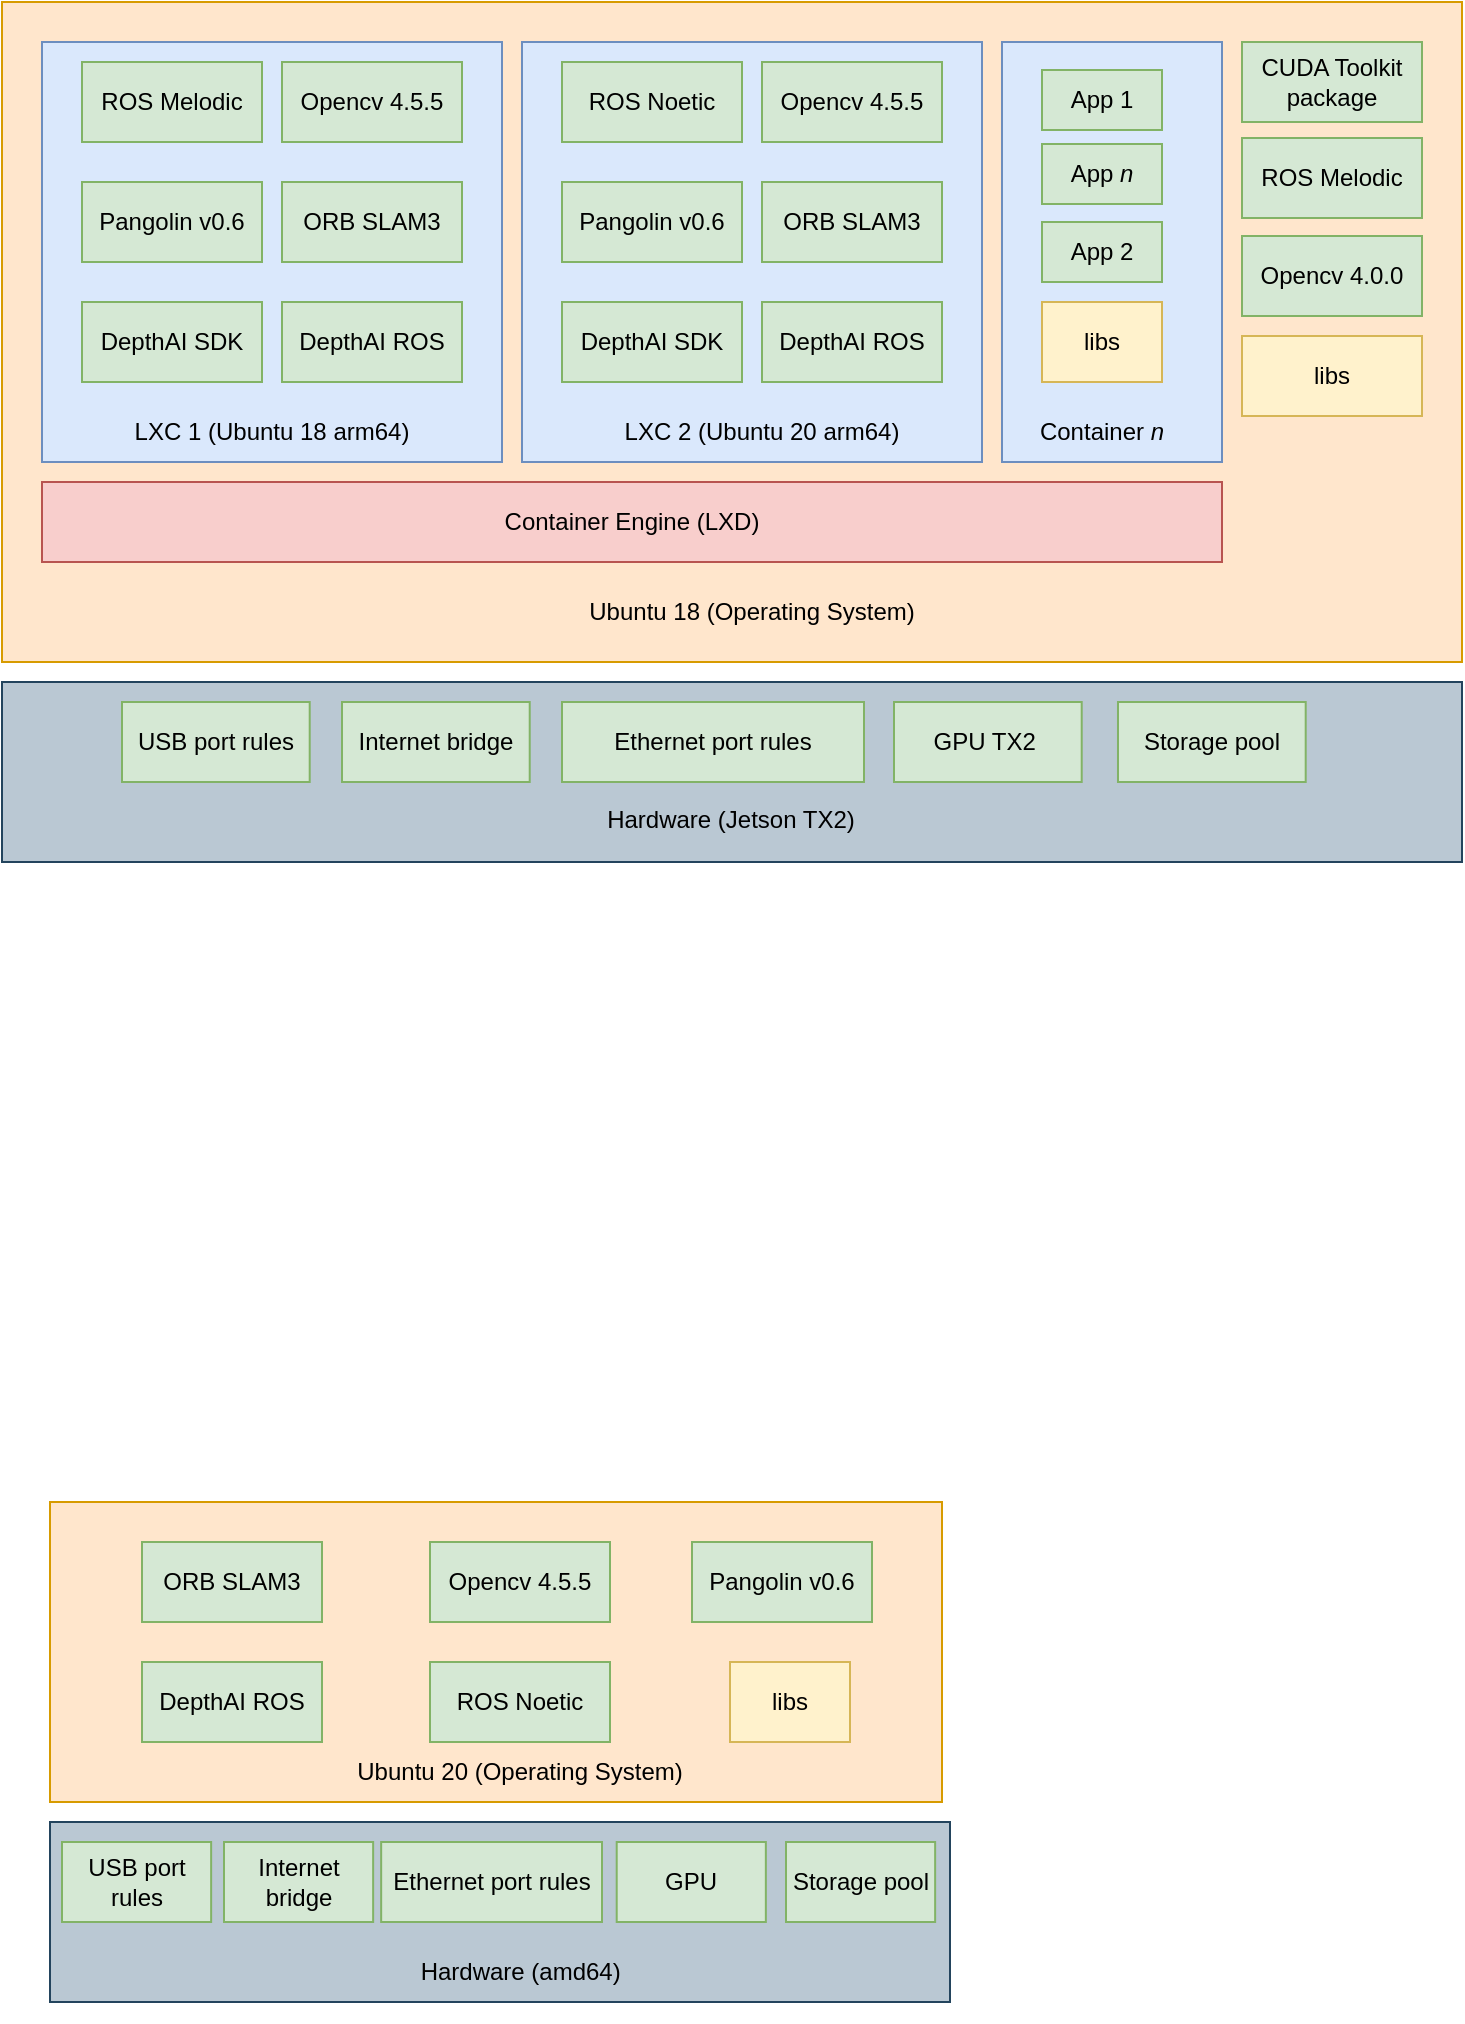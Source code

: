 <mxfile version="21.2.3" type="github">
  <diagram name="Page-1" id="GR2TPCHIKVuN_qiPYWpH">
    <mxGraphModel dx="1032" dy="458" grid="1" gridSize="10" guides="1" tooltips="1" connect="1" arrows="1" fold="1" page="1" pageScale="1" pageWidth="850" pageHeight="1100" math="0" shadow="0">
      <root>
        <mxCell id="0" />
        <mxCell id="1" parent="0" />
        <mxCell id="ngOXgIbpAtXpA_VrTNVO-2" value="" style="rounded=0;whiteSpace=wrap;html=1;fillColor=#ffe6cc;strokeColor=#d79b00;" parent="1" vertex="1">
          <mxGeometry x="20" y="80" width="730" height="330" as="geometry" />
        </mxCell>
        <mxCell id="ngOXgIbpAtXpA_VrTNVO-15" value="Ubuntu 18 (Operating System)" style="text;html=1;strokeColor=none;fillColor=none;align=center;verticalAlign=middle;whiteSpace=wrap;rounded=0;" parent="1" vertex="1">
          <mxGeometry x="290" y="370" width="210" height="30" as="geometry" />
        </mxCell>
        <mxCell id="ngOXgIbpAtXpA_VrTNVO-26" value="Opencv 4.0.0" style="rounded=0;whiteSpace=wrap;html=1;fillColor=#d5e8d4;strokeColor=#82b366;" parent="1" vertex="1">
          <mxGeometry x="640" y="197" width="90" height="40" as="geometry" />
        </mxCell>
        <mxCell id="ngOXgIbpAtXpA_VrTNVO-27" value="ROS Melodic" style="rounded=0;whiteSpace=wrap;html=1;fillColor=#d5e8d4;strokeColor=#82b366;" parent="1" vertex="1">
          <mxGeometry x="640" y="148" width="90" height="40" as="geometry" />
        </mxCell>
        <mxCell id="ngOXgIbpAtXpA_VrTNVO-28" value="" style="group" parent="1" vertex="1" connectable="0">
          <mxGeometry x="40" y="100" width="590" height="260" as="geometry" />
        </mxCell>
        <mxCell id="ngOXgIbpAtXpA_VrTNVO-12" value="" style="rounded=0;whiteSpace=wrap;html=1;fillColor=#dae8fc;strokeColor=#6c8ebf;" parent="ngOXgIbpAtXpA_VrTNVO-28" vertex="1">
          <mxGeometry width="230" height="210" as="geometry" />
        </mxCell>
        <mxCell id="ngOXgIbpAtXpA_VrTNVO-3" value="ROS Melodic" style="rounded=0;whiteSpace=wrap;html=1;fillColor=#d5e8d4;strokeColor=#82b366;" parent="ngOXgIbpAtXpA_VrTNVO-28" vertex="1">
          <mxGeometry x="20" y="10" width="90" height="40" as="geometry" />
        </mxCell>
        <mxCell id="ngOXgIbpAtXpA_VrTNVO-4" value="Opencv 4.5.5" style="rounded=0;whiteSpace=wrap;html=1;fillColor=#d5e8d4;strokeColor=#82b366;" parent="ngOXgIbpAtXpA_VrTNVO-28" vertex="1">
          <mxGeometry x="120" y="10" width="90" height="40" as="geometry" />
        </mxCell>
        <mxCell id="ngOXgIbpAtXpA_VrTNVO-6" value="Pangolin v0.6" style="rounded=0;whiteSpace=wrap;html=1;fillColor=#d5e8d4;strokeColor=#82b366;" parent="ngOXgIbpAtXpA_VrTNVO-28" vertex="1">
          <mxGeometry x="20" y="70" width="90" height="40" as="geometry" />
        </mxCell>
        <mxCell id="ngOXgIbpAtXpA_VrTNVO-7" value="ORB SLAM3" style="rounded=0;whiteSpace=wrap;html=1;fillColor=#d5e8d4;strokeColor=#82b366;" parent="ngOXgIbpAtXpA_VrTNVO-28" vertex="1">
          <mxGeometry x="120" y="70" width="90" height="40" as="geometry" />
        </mxCell>
        <mxCell id="ngOXgIbpAtXpA_VrTNVO-8" value="DepthAI SDK" style="rounded=0;whiteSpace=wrap;html=1;fillColor=#d5e8d4;strokeColor=#82b366;" parent="ngOXgIbpAtXpA_VrTNVO-28" vertex="1">
          <mxGeometry x="20" y="130" width="90" height="40" as="geometry" />
        </mxCell>
        <mxCell id="ngOXgIbpAtXpA_VrTNVO-9" value="DepthAI ROS" style="rounded=0;whiteSpace=wrap;html=1;fillColor=#d5e8d4;strokeColor=#82b366;" parent="ngOXgIbpAtXpA_VrTNVO-28" vertex="1">
          <mxGeometry x="120" y="130" width="90" height="40" as="geometry" />
        </mxCell>
        <mxCell id="ngOXgIbpAtXpA_VrTNVO-13" value="LXC 1 (Ubuntu 18 arm64)" style="text;html=1;strokeColor=none;fillColor=none;align=center;verticalAlign=middle;whiteSpace=wrap;rounded=0;" parent="ngOXgIbpAtXpA_VrTNVO-28" vertex="1">
          <mxGeometry x="35" y="180" width="160" height="30" as="geometry" />
        </mxCell>
        <mxCell id="ngOXgIbpAtXpA_VrTNVO-14" value="Container Engine (LXD)" style="rounded=0;whiteSpace=wrap;html=1;fillColor=#f8cecc;strokeColor=#b85450;" parent="ngOXgIbpAtXpA_VrTNVO-28" vertex="1">
          <mxGeometry y="220" width="590" height="40" as="geometry" />
        </mxCell>
        <mxCell id="ngOXgIbpAtXpA_VrTNVO-30" value="" style="group" parent="1" vertex="1" connectable="0">
          <mxGeometry x="280" y="100" width="230" height="260" as="geometry" />
        </mxCell>
        <mxCell id="ngOXgIbpAtXpA_VrTNVO-31" value="" style="rounded=0;whiteSpace=wrap;html=1;fillColor=#dae8fc;strokeColor=#6c8ebf;" parent="ngOXgIbpAtXpA_VrTNVO-30" vertex="1">
          <mxGeometry width="230" height="210" as="geometry" />
        </mxCell>
        <mxCell id="ngOXgIbpAtXpA_VrTNVO-32" value="ROS Noetic" style="rounded=0;whiteSpace=wrap;html=1;fillColor=#d5e8d4;strokeColor=#82b366;" parent="ngOXgIbpAtXpA_VrTNVO-30" vertex="1">
          <mxGeometry x="20" y="10" width="90" height="40" as="geometry" />
        </mxCell>
        <mxCell id="ngOXgIbpAtXpA_VrTNVO-33" value="Opencv 4.5.5" style="rounded=0;whiteSpace=wrap;html=1;fillColor=#d5e8d4;strokeColor=#82b366;" parent="ngOXgIbpAtXpA_VrTNVO-30" vertex="1">
          <mxGeometry x="120" y="10" width="90" height="40" as="geometry" />
        </mxCell>
        <mxCell id="ngOXgIbpAtXpA_VrTNVO-34" value="Pangolin v0.6" style="rounded=0;whiteSpace=wrap;html=1;fillColor=#d5e8d4;strokeColor=#82b366;" parent="ngOXgIbpAtXpA_VrTNVO-30" vertex="1">
          <mxGeometry x="20" y="70" width="90" height="40" as="geometry" />
        </mxCell>
        <mxCell id="ngOXgIbpAtXpA_VrTNVO-35" value="ORB SLAM3" style="rounded=0;whiteSpace=wrap;html=1;fillColor=#d5e8d4;strokeColor=#82b366;" parent="ngOXgIbpAtXpA_VrTNVO-30" vertex="1">
          <mxGeometry x="120" y="70" width="90" height="40" as="geometry" />
        </mxCell>
        <mxCell id="ngOXgIbpAtXpA_VrTNVO-36" value="DepthAI SDK" style="rounded=0;whiteSpace=wrap;html=1;fillColor=#d5e8d4;strokeColor=#82b366;" parent="ngOXgIbpAtXpA_VrTNVO-30" vertex="1">
          <mxGeometry x="20" y="130" width="90" height="40" as="geometry" />
        </mxCell>
        <mxCell id="ngOXgIbpAtXpA_VrTNVO-37" value="DepthAI ROS" style="rounded=0;whiteSpace=wrap;html=1;fillColor=#d5e8d4;strokeColor=#82b366;" parent="ngOXgIbpAtXpA_VrTNVO-30" vertex="1">
          <mxGeometry x="120" y="130" width="90" height="40" as="geometry" />
        </mxCell>
        <mxCell id="ngOXgIbpAtXpA_VrTNVO-38" value="LXC 2 (Ubuntu 20 arm64)" style="text;html=1;strokeColor=none;fillColor=none;align=center;verticalAlign=middle;whiteSpace=wrap;rounded=0;" parent="ngOXgIbpAtXpA_VrTNVO-30" vertex="1">
          <mxGeometry x="40" y="180" width="160" height="30" as="geometry" />
        </mxCell>
        <mxCell id="ngOXgIbpAtXpA_VrTNVO-40" value="" style="group" parent="1" vertex="1" connectable="0">
          <mxGeometry x="20" y="420" width="730" height="100" as="geometry" />
        </mxCell>
        <mxCell id="ngOXgIbpAtXpA_VrTNVO-16" value="" style="rounded=0;whiteSpace=wrap;html=1;fillColor=#bac8d3;strokeColor=#23445d;" parent="ngOXgIbpAtXpA_VrTNVO-40" vertex="1">
          <mxGeometry width="730" height="90" as="geometry" />
        </mxCell>
        <mxCell id="ngOXgIbpAtXpA_VrTNVO-17" value="Hardware (Jetson TX2)" style="text;html=1;strokeColor=none;fillColor=none;align=center;verticalAlign=middle;whiteSpace=wrap;rounded=0;" parent="ngOXgIbpAtXpA_VrTNVO-40" vertex="1">
          <mxGeometry x="250.29" y="54" width="229.429" height="30" as="geometry" />
        </mxCell>
        <mxCell id="ngOXgIbpAtXpA_VrTNVO-19" value="USB port rules" style="rounded=0;whiteSpace=wrap;html=1;fillColor=#d5e8d4;strokeColor=#82b366;" parent="ngOXgIbpAtXpA_VrTNVO-40" vertex="1">
          <mxGeometry x="59.999" y="10" width="93.857" height="40" as="geometry" />
        </mxCell>
        <mxCell id="ngOXgIbpAtXpA_VrTNVO-21" value="Internet bridge" style="rounded=0;whiteSpace=wrap;html=1;fillColor=#d5e8d4;strokeColor=#82b366;" parent="ngOXgIbpAtXpA_VrTNVO-40" vertex="1">
          <mxGeometry x="170.004" y="10" width="93.857" height="40" as="geometry" />
        </mxCell>
        <mxCell id="ngOXgIbpAtXpA_VrTNVO-22" value="Ethernet port rules" style="rounded=0;whiteSpace=wrap;html=1;fillColor=#d5e8d4;strokeColor=#82b366;" parent="ngOXgIbpAtXpA_VrTNVO-40" vertex="1">
          <mxGeometry x="280" y="10" width="151" height="40" as="geometry" />
        </mxCell>
        <mxCell id="ngOXgIbpAtXpA_VrTNVO-23" value="GPU TX2&amp;nbsp;" style="rounded=0;whiteSpace=wrap;html=1;fillColor=#d5e8d4;strokeColor=#82b366;" parent="ngOXgIbpAtXpA_VrTNVO-40" vertex="1">
          <mxGeometry x="446.001" y="10" width="93.857" height="40" as="geometry" />
        </mxCell>
        <mxCell id="ngOXgIbpAtXpA_VrTNVO-41" value="Storage pool" style="rounded=0;whiteSpace=wrap;html=1;fillColor=#d5e8d4;strokeColor=#82b366;" parent="ngOXgIbpAtXpA_VrTNVO-40" vertex="1">
          <mxGeometry x="557.997" y="10" width="93.857" height="40" as="geometry" />
        </mxCell>
        <mxCell id="ngOXgIbpAtXpA_VrTNVO-24" value="CUDA Toolkit package" style="rounded=0;whiteSpace=wrap;html=1;fillColor=#d5e8d4;strokeColor=#82b366;" parent="1" vertex="1">
          <mxGeometry x="640" y="100" width="90" height="40" as="geometry" />
        </mxCell>
        <mxCell id="ngOXgIbpAtXpA_VrTNVO-60" value="" style="group" parent="1" vertex="1" connectable="0">
          <mxGeometry x="520" y="100" width="110" height="210" as="geometry" />
        </mxCell>
        <mxCell id="ngOXgIbpAtXpA_VrTNVO-52" value="" style="rounded=0;whiteSpace=wrap;html=1;fillColor=#dae8fc;strokeColor=#6c8ebf;" parent="ngOXgIbpAtXpA_VrTNVO-60" vertex="1">
          <mxGeometry width="110" height="210" as="geometry" />
        </mxCell>
        <mxCell id="ngOXgIbpAtXpA_VrTNVO-53" value="App 1" style="rounded=0;whiteSpace=wrap;html=1;fillColor=#d5e8d4;strokeColor=#82b366;" parent="ngOXgIbpAtXpA_VrTNVO-60" vertex="1">
          <mxGeometry x="20" y="14" width="60" height="30" as="geometry" />
        </mxCell>
        <mxCell id="ngOXgIbpAtXpA_VrTNVO-54" value="App 2" style="rounded=0;whiteSpace=wrap;html=1;fillColor=#d5e8d4;strokeColor=#82b366;" parent="ngOXgIbpAtXpA_VrTNVO-60" vertex="1">
          <mxGeometry x="20" y="90" width="60" height="30" as="geometry" />
        </mxCell>
        <mxCell id="ngOXgIbpAtXpA_VrTNVO-55" value="App &lt;i&gt;n&lt;/i&gt;" style="rounded=0;whiteSpace=wrap;html=1;fillColor=#d5e8d4;strokeColor=#82b366;" parent="ngOXgIbpAtXpA_VrTNVO-60" vertex="1">
          <mxGeometry x="20" y="51" width="60" height="30" as="geometry" />
        </mxCell>
        <mxCell id="ngOXgIbpAtXpA_VrTNVO-58" value="libs" style="rounded=0;whiteSpace=wrap;html=1;fillColor=#fff2cc;strokeColor=#d6b656;" parent="ngOXgIbpAtXpA_VrTNVO-60" vertex="1">
          <mxGeometry x="20" y="130" width="60" height="40" as="geometry" />
        </mxCell>
        <mxCell id="ngOXgIbpAtXpA_VrTNVO-59" value="Container &lt;i&gt;n&lt;/i&gt;" style="text;html=1;strokeColor=none;fillColor=none;align=center;verticalAlign=middle;whiteSpace=wrap;rounded=0;" parent="ngOXgIbpAtXpA_VrTNVO-60" vertex="1">
          <mxGeometry x="10" y="180" width="80" height="30" as="geometry" />
        </mxCell>
        <mxCell id="ngOXgIbpAtXpA_VrTNVO-61" value="libs" style="rounded=0;whiteSpace=wrap;html=1;fillColor=#fff2cc;strokeColor=#d6b656;" parent="1" vertex="1">
          <mxGeometry x="640" y="247" width="90" height="40" as="geometry" />
        </mxCell>
        <mxCell id="tnQRZm5JSAo2uVt6g76P-9" value="" style="group" vertex="1" connectable="0" parent="1">
          <mxGeometry x="44" y="990" width="580" height="100" as="geometry" />
        </mxCell>
        <mxCell id="tnQRZm5JSAo2uVt6g76P-10" value="" style="rounded=0;whiteSpace=wrap;html=1;fillColor=#bac8d3;strokeColor=#23445d;" vertex="1" parent="tnQRZm5JSAo2uVt6g76P-9">
          <mxGeometry width="450" height="90" as="geometry" />
        </mxCell>
        <mxCell id="tnQRZm5JSAo2uVt6g76P-11" value="Hardware (amd64)&amp;nbsp;" style="text;html=1;strokeColor=none;fillColor=none;align=center;verticalAlign=middle;whiteSpace=wrap;rounded=0;" vertex="1" parent="tnQRZm5JSAo2uVt6g76P-9">
          <mxGeometry x="146.001" y="60" width="182.286" height="30" as="geometry" />
        </mxCell>
        <mxCell id="tnQRZm5JSAo2uVt6g76P-12" value="USB port rules" style="rounded=0;whiteSpace=wrap;html=1;fillColor=#d5e8d4;strokeColor=#82b366;" vertex="1" parent="tnQRZm5JSAo2uVt6g76P-9">
          <mxGeometry x="6.0" y="10" width="74.571" height="40" as="geometry" />
        </mxCell>
        <mxCell id="tnQRZm5JSAo2uVt6g76P-13" value="Internet bridge" style="rounded=0;whiteSpace=wrap;html=1;fillColor=#d5e8d4;strokeColor=#82b366;" vertex="1" parent="tnQRZm5JSAo2uVt6g76P-9">
          <mxGeometry x="87.002" y="10" width="74.571" height="40" as="geometry" />
        </mxCell>
        <mxCell id="tnQRZm5JSAo2uVt6g76P-14" value="Ethernet port rules" style="rounded=0;whiteSpace=wrap;html=1;fillColor=#d5e8d4;strokeColor=#82b366;" vertex="1" parent="tnQRZm5JSAo2uVt6g76P-9">
          <mxGeometry x="165.58" y="10" width="110.42" height="40" as="geometry" />
        </mxCell>
        <mxCell id="tnQRZm5JSAo2uVt6g76P-15" value="GPU" style="rounded=0;whiteSpace=wrap;html=1;fillColor=#d5e8d4;strokeColor=#82b366;" vertex="1" parent="tnQRZm5JSAo2uVt6g76P-9">
          <mxGeometry x="283.357" y="10" width="74.571" height="40" as="geometry" />
        </mxCell>
        <mxCell id="tnQRZm5JSAo2uVt6g76P-16" value="Storage pool" style="rounded=0;whiteSpace=wrap;html=1;fillColor=#d5e8d4;strokeColor=#82b366;" vertex="1" parent="tnQRZm5JSAo2uVt6g76P-9">
          <mxGeometry x="368.0" y="10" width="74.571" height="40" as="geometry" />
        </mxCell>
        <mxCell id="tnQRZm5JSAo2uVt6g76P-17" value="" style="rounded=0;whiteSpace=wrap;html=1;fillColor=#ffe6cc;strokeColor=#d79b00;" vertex="1" parent="1">
          <mxGeometry x="44" y="830" width="446" height="150" as="geometry" />
        </mxCell>
        <mxCell id="tnQRZm5JSAo2uVt6g76P-18" value="Ubuntu 20 (Operating System)" style="text;html=1;strokeColor=none;fillColor=none;align=center;verticalAlign=middle;whiteSpace=wrap;rounded=0;" vertex="1" parent="1">
          <mxGeometry x="174" y="950" width="210" height="30" as="geometry" />
        </mxCell>
        <mxCell id="tnQRZm5JSAo2uVt6g76P-19" style="edgeStyle=none;curved=1;rounded=0;orthogonalLoop=1;jettySize=auto;html=1;exitX=0.5;exitY=0;exitDx=0;exitDy=0;fontSize=12;startSize=8;endSize=8;" edge="1" parent="1" source="tnQRZm5JSAo2uVt6g76P-18" target="tnQRZm5JSAo2uVt6g76P-18">
          <mxGeometry relative="1" as="geometry" />
        </mxCell>
        <mxCell id="tnQRZm5JSAo2uVt6g76P-29" value="ROS Noetic" style="rounded=0;whiteSpace=wrap;html=1;fillColor=#d5e8d4;strokeColor=#82b366;" vertex="1" parent="1">
          <mxGeometry x="234" y="910" width="90" height="40" as="geometry" />
        </mxCell>
        <mxCell id="tnQRZm5JSAo2uVt6g76P-39" value="Opencv 4.5.5" style="rounded=0;whiteSpace=wrap;html=1;fillColor=#d5e8d4;strokeColor=#82b366;" vertex="1" parent="1">
          <mxGeometry x="234" y="850" width="90" height="40" as="geometry" />
        </mxCell>
        <mxCell id="tnQRZm5JSAo2uVt6g76P-40" value="ORB SLAM3" style="rounded=0;whiteSpace=wrap;html=1;fillColor=#d5e8d4;strokeColor=#82b366;" vertex="1" parent="1">
          <mxGeometry x="90" y="850" width="90" height="40" as="geometry" />
        </mxCell>
        <mxCell id="tnQRZm5JSAo2uVt6g76P-50" value="DepthAI ROS" style="rounded=0;whiteSpace=wrap;html=1;fillColor=#d5e8d4;strokeColor=#82b366;" vertex="1" parent="1">
          <mxGeometry x="90" y="910" width="90" height="40" as="geometry" />
        </mxCell>
        <mxCell id="tnQRZm5JSAo2uVt6g76P-60" value="Pangolin v0.6" style="rounded=0;whiteSpace=wrap;html=1;fillColor=#d5e8d4;strokeColor=#82b366;" vertex="1" parent="1">
          <mxGeometry x="365" y="850" width="90" height="40" as="geometry" />
        </mxCell>
        <mxCell id="tnQRZm5JSAo2uVt6g76P-61" value="libs" style="rounded=0;whiteSpace=wrap;html=1;fillColor=#fff2cc;strokeColor=#d6b656;" vertex="1" parent="1">
          <mxGeometry x="384" y="910" width="60" height="40" as="geometry" />
        </mxCell>
      </root>
    </mxGraphModel>
  </diagram>
</mxfile>
